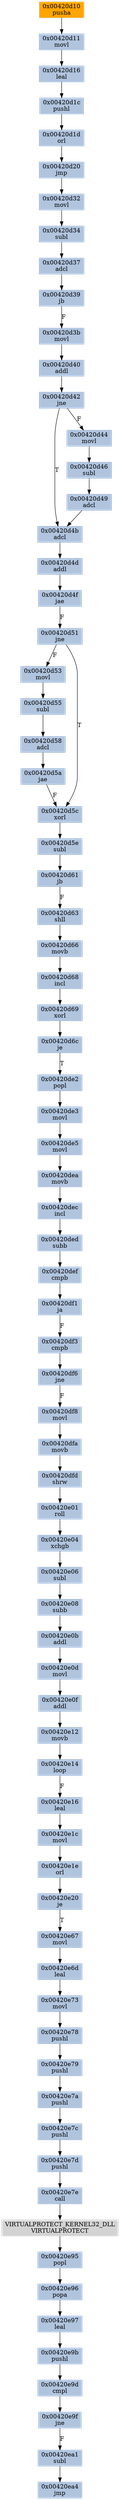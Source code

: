 strict digraph G {
	graph [bgcolor=transparent,
		name=G
	];
	node [color=lightsteelblue,
		fillcolor=lightsteelblue,
		shape=rectangle,
		style=filled
	];
	"0x00420e67"	[label="0x00420e67
movl"];
	"0x00420e6d"	[label="0x00420e6d
leal"];
	"0x00420e67" -> "0x00420e6d"	[color="#000000"];
	"0x00420d3b"	[label="0x00420d3b
movl"];
	"0x00420d40"	[label="0x00420d40
addl"];
	"0x00420d3b" -> "0x00420d40"	[color="#000000"];
	"0x00420ded"	[label="0x00420ded
subb"];
	"0x00420def"	[label="0x00420def
cmpb"];
	"0x00420ded" -> "0x00420def"	[color="#000000"];
	"0x00420d4f"	[label="0x00420d4f
jae"];
	"0x00420d51"	[label="0x00420d51
jne"];
	"0x00420d4f" -> "0x00420d51"	[color="#000000",
		label=F];
	"0x00420d37"	[label="0x00420d37
adcl"];
	"0x00420d39"	[label="0x00420d39
jb"];
	"0x00420d37" -> "0x00420d39"	[color="#000000"];
	"0x00420d4b"	[label="0x00420d4b
adcl"];
	"0x00420d4d"	[label="0x00420d4d
addl"];
	"0x00420d4b" -> "0x00420d4d"	[color="#000000"];
	"0x00420d5e"	[label="0x00420d5e
subl"];
	"0x00420d61"	[label="0x00420d61
jb"];
	"0x00420d5e" -> "0x00420d61"	[color="#000000"];
	"0x00420e7a"	[label="0x00420e7a
pushl"];
	"0x00420e7c"	[label="0x00420e7c
pushl"];
	"0x00420e7a" -> "0x00420e7c"	[color="#000000"];
	"0x00420ea4"	[label="0x00420ea4
jmp"];
	"0x00420e9f"	[label="0x00420e9f
jne"];
	"0x00420ea1"	[label="0x00420ea1
subl"];
	"0x00420e9f" -> "0x00420ea1"	[color="#000000",
		label=F];
	"0x00420e79"	[label="0x00420e79
pushl"];
	"0x00420e79" -> "0x00420e7a"	[color="#000000"];
	"0x00420e73"	[label="0x00420e73
movl"];
	"0x00420e6d" -> "0x00420e73"	[color="#000000"];
	"0x00420d39" -> "0x00420d3b"	[color="#000000",
		label=F];
	"0x00420d42"	[label="0x00420d42
jne"];
	"0x00420d40" -> "0x00420d42"	[color="#000000"];
	"0x00420e9d"	[label="0x00420e9d
cmpl"];
	"0x00420e9d" -> "0x00420e9f"	[color="#000000"];
	"0x00420d49"	[label="0x00420d49
adcl"];
	"0x00420d49" -> "0x00420d4b"	[color="#000000"];
	"0x00420d66"	[label="0x00420d66
movb"];
	"0x00420d68"	[label="0x00420d68
incl"];
	"0x00420d66" -> "0x00420d68"	[color="#000000"];
	"0x00420e04"	[label="0x00420e04
xchgb"];
	"0x00420e06"	[label="0x00420e06
subl"];
	"0x00420e04" -> "0x00420e06"	[color="#000000"];
	"0x00420e0b"	[label="0x00420e0b
addl"];
	"0x00420e0d"	[label="0x00420e0d
movl"];
	"0x00420e0b" -> "0x00420e0d"	[color="#000000"];
	"0x00420dec"	[label="0x00420dec
incl"];
	"0x00420dec" -> "0x00420ded"	[color="#000000"];
	"0x00420d32"	[label="0x00420d32
movl"];
	"0x00420d34"	[label="0x00420d34
subl"];
	"0x00420d32" -> "0x00420d34"	[color="#000000"];
	"0x00420e08"	[label="0x00420e08
subb"];
	"0x00420e08" -> "0x00420e0b"	[color="#000000"];
	"0x00420e78"	[label="0x00420e78
pushl"];
	"0x00420e78" -> "0x00420e79"	[color="#000000"];
	"0x00420df8"	[label="0x00420df8
movl"];
	"0x00420dfa"	[label="0x00420dfa
movb"];
	"0x00420df8" -> "0x00420dfa"	[color="#000000"];
	"0x00420e9b"	[label="0x00420e9b
pushl"];
	"0x00420e9b" -> "0x00420e9d"	[color="#000000"];
	"0x00420d6c"	[label="0x00420d6c
je"];
	"0x00420de2"	[label="0x00420de2
popl"];
	"0x00420d6c" -> "0x00420de2"	[color="#000000",
		label=T];
	"0x00420d4d" -> "0x00420d4f"	[color="#000000"];
	"0x00420d1c"	[label="0x00420d1c
pushl"];
	"0x00420d1d"	[label="0x00420d1d
orl"];
	"0x00420d1c" -> "0x00420d1d"	[color="#000000"];
	"0x00420d53"	[label="0x00420d53
movl"];
	"0x00420d55"	[label="0x00420d55
subl"];
	"0x00420d53" -> "0x00420d55"	[color="#000000"];
	"0x00420d44"	[label="0x00420d44
movl"];
	"0x00420d46"	[label="0x00420d46
subl"];
	"0x00420d44" -> "0x00420d46"	[color="#000000"];
	"0x00420d42" -> "0x00420d4b"	[color="#000000",
		label=T];
	"0x00420d42" -> "0x00420d44"	[color="#000000",
		label=F];
	"0x00420d5c"	[label="0x00420d5c
xorl"];
	"0x00420d5c" -> "0x00420d5e"	[color="#000000"];
	"0x00420d58"	[label="0x00420d58
adcl"];
	"0x00420d5a"	[label="0x00420d5a
jae"];
	"0x00420d58" -> "0x00420d5a"	[color="#000000"];
	"0x00420e1e"	[label="0x00420e1e
orl"];
	"0x00420e20"	[label="0x00420e20
je"];
	"0x00420e1e" -> "0x00420e20"	[color="#000000"];
	"0x00420dfd"	[label="0x00420dfd
shrw"];
	"0x00420dfa" -> "0x00420dfd"	[color="#000000"];
	"0x00420d46" -> "0x00420d49"	[color="#000000"];
	"0x00420e1c"	[label="0x00420e1c
movl"];
	"0x00420e1c" -> "0x00420e1e"	[color="#000000"];
	"0x00420df1"	[label="0x00420df1
ja"];
	"0x00420def" -> "0x00420df1"	[color="#000000"];
	"0x00420e14"	[label="0x00420e14
loop"];
	"0x00420e16"	[label="0x00420e16
leal"];
	"0x00420e14" -> "0x00420e16"	[color="#000000",
		label=F];
	"0x00420e06" -> "0x00420e08"	[color="#000000"];
	"0x00420d20"	[label="0x00420d20
jmp"];
	"0x00420d20" -> "0x00420d32"	[color="#000000"];
	"0x00420de3"	[label="0x00420de3
movl"];
	"0x00420de5"	[label="0x00420de5
movl"];
	"0x00420de3" -> "0x00420de5"	[color="#000000"];
	"0x00420e7d"	[label="0x00420e7d
pushl"];
	"0x00420e7c" -> "0x00420e7d"	[color="#000000"];
	"0x00420e01"	[label="0x00420e01
roll"];
	"0x00420dfd" -> "0x00420e01"	[color="#000000"];
	"0x00420d16"	[label="0x00420d16
leal"];
	"0x00420d16" -> "0x00420d1c"	[color="#000000"];
	"0x00420de2" -> "0x00420de3"	[color="#000000"];
	"0x00420d69"	[label="0x00420d69
xorl"];
	"0x00420d68" -> "0x00420d69"	[color="#000000"];
	"0x00420d63"	[label="0x00420d63
shll"];
	"0x00420d63" -> "0x00420d66"	[color="#000000"];
	"0x00420d11"	[label="0x00420d11
movl"];
	"0x00420d11" -> "0x00420d16"	[color="#000000"];
	"0x00420e16" -> "0x00420e1c"	[color="#000000"];
	"0x00420d10"	[color=lightgrey,
		fillcolor=orange,
		label="0x00420d10
pusha"];
	"0x00420d10" -> "0x00420d11"	[color="#000000"];
	"0x00420e97"	[label="0x00420e97
leal"];
	"0x00420e97" -> "0x00420e9b"	[color="#000000"];
	"0x00420d55" -> "0x00420d58"	[color="#000000"];
	"0x00420df3"	[label="0x00420df3
cmpb"];
	"0x00420df6"	[label="0x00420df6
jne"];
	"0x00420df3" -> "0x00420df6"	[color="#000000"];
	"0x00420e96"	[label="0x00420e96
popa"];
	"0x00420e96" -> "0x00420e97"	[color="#000000"];
	VIRTUALPROTECT_KERNEL32_DLL	[color=lightgrey,
		fillcolor=lightgrey,
		label="VIRTUALPROTECT_KERNEL32_DLL
VIRTUALPROTECT"];
	"0x00420e95"	[label="0x00420e95
popl"];
	VIRTUALPROTECT_KERNEL32_DLL -> "0x00420e95"	[color="#000000"];
	"0x00420e7e"	[label="0x00420e7e
call"];
	"0x00420e7d" -> "0x00420e7e"	[color="#000000"];
	"0x00420e73" -> "0x00420e78"	[color="#000000"];
	"0x00420d61" -> "0x00420d63"	[color="#000000",
		label=F];
	"0x00420e7e" -> VIRTUALPROTECT_KERNEL32_DLL	[color="#000000"];
	"0x00420e0f"	[label="0x00420e0f
addl"];
	"0x00420e12"	[label="0x00420e12
movb"];
	"0x00420e0f" -> "0x00420e12"	[color="#000000"];
	"0x00420e01" -> "0x00420e04"	[color="#000000"];
	"0x00420e0d" -> "0x00420e0f"	[color="#000000"];
	"0x00420dea"	[label="0x00420dea
movb"];
	"0x00420dea" -> "0x00420dec"	[color="#000000"];
	"0x00420e12" -> "0x00420e14"	[color="#000000"];
	"0x00420e20" -> "0x00420e67"	[color="#000000",
		label=T];
	"0x00420d1d" -> "0x00420d20"	[color="#000000"];
	"0x00420df6" -> "0x00420df8"	[color="#000000",
		label=F];
	"0x00420e95" -> "0x00420e96"	[color="#000000"];
	"0x00420df1" -> "0x00420df3"	[color="#000000",
		label=F];
	"0x00420d51" -> "0x00420d53"	[color="#000000",
		label=F];
	"0x00420d51" -> "0x00420d5c"	[color="#000000",
		label=T];
	"0x00420ea1" -> "0x00420ea4"	[color="#000000"];
	"0x00420d5a" -> "0x00420d5c"	[color="#000000",
		label=F];
	"0x00420d34" -> "0x00420d37"	[color="#000000"];
	"0x00420d69" -> "0x00420d6c"	[color="#000000"];
	"0x00420de5" -> "0x00420dea"	[color="#000000"];
}

